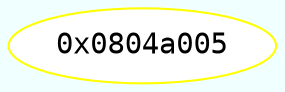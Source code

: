digraph code {
	graph [bgcolor=azure fontsize=8 fontname="Courier" splines="ortho"];
	node [fillcolor=gray style=filled];
	edge [arrowhead="normal"];
	"0x0804a005" [URL="sym.npr/0x0804a005", fillcolor="white",color="yellow", fontname="Courier",label="0x0804a005"]
}
